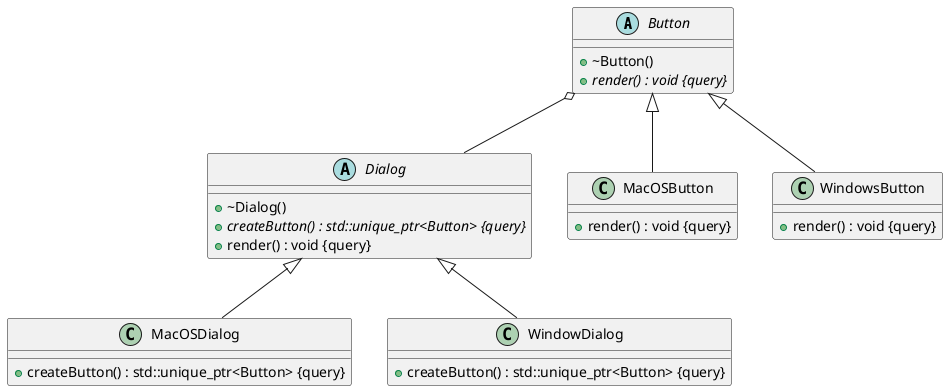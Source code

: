 @startuml





/' Objects '/

abstract class Button {
	+~Button()
	+{abstract} render() : void {query}
}


abstract class Dialog {
	+~Dialog()
	+{abstract} createButton() : std::unique_ptr<Button> {query}
	+render() : void {query}
}


class MacOSButton {
	+render() : void {query}
}


class MacOSDialog {
	+createButton() : std::unique_ptr<Button> {query}
}


class WindowDialog {
	+createButton() : std::unique_ptr<Button> {query}
}


class WindowsButton {
	+render() : void {query}
}





/' Inheritance relationships '/

Button <|-- MacOSButton


Button <|-- WindowsButton


Dialog <|-- MacOSDialog


Dialog <|-- WindowDialog





/' Aggregation relationships '/
Button o-- Dialog




/' Nested objects '/



@enduml
